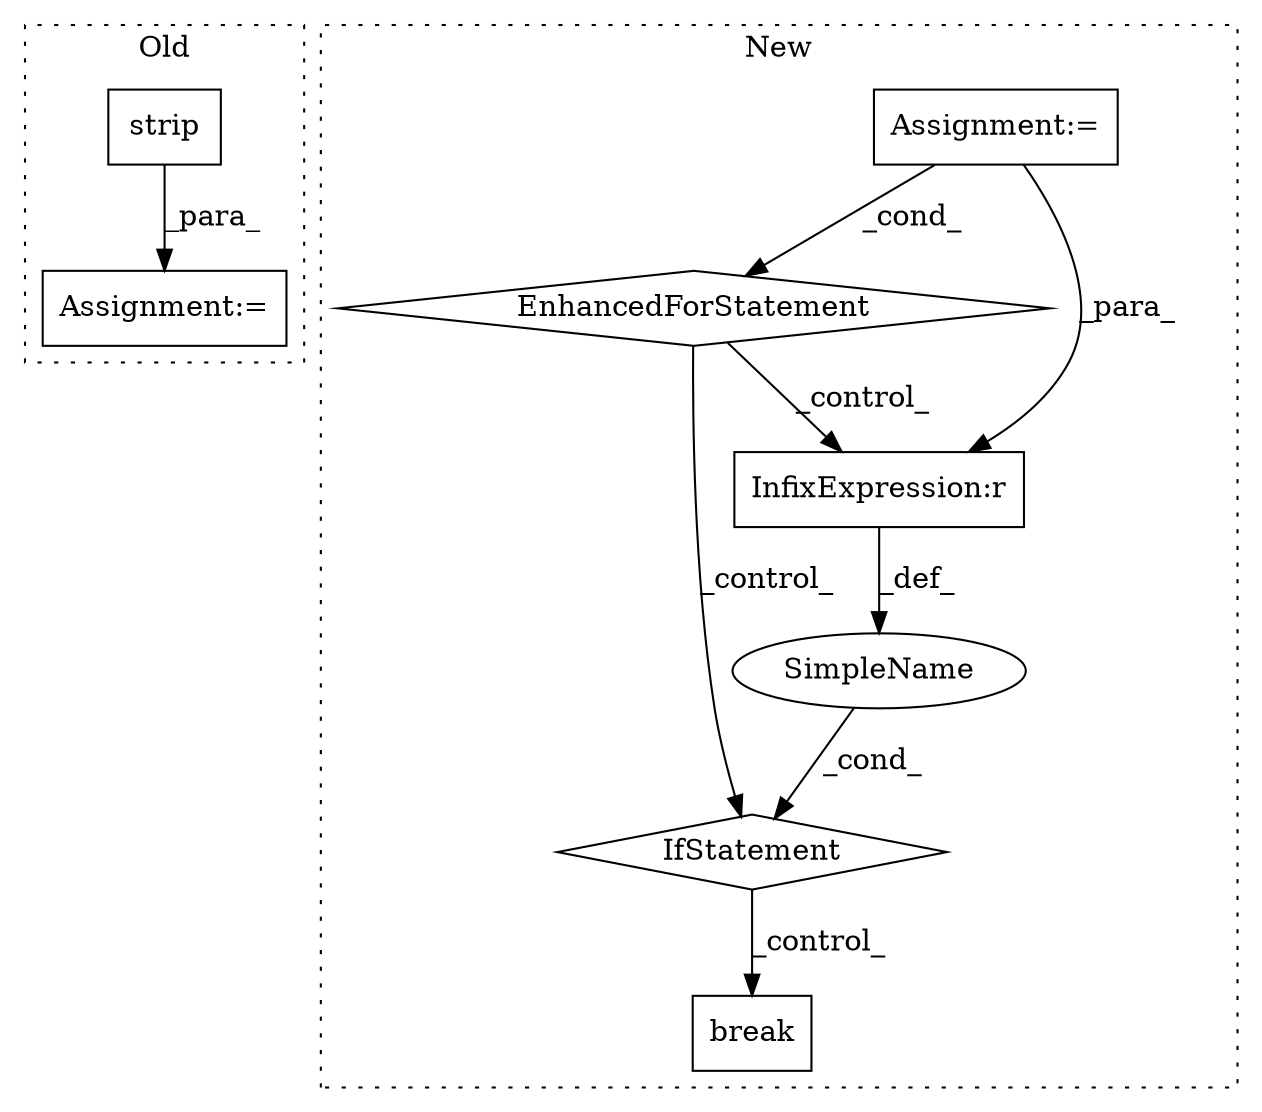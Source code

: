 digraph G {
subgraph cluster0 {
1 [label="strip" a="32" s="6521" l="7" shape="box"];
8 [label="Assignment:=" a="7" s="6512" l="1" shape="box"];
label = "Old";
style="dotted";
}
subgraph cluster1 {
2 [label="break" a="10" s="6776" l="6" shape="box"];
3 [label="IfStatement" a="25" s="6711,6758" l="4,2" shape="diamond"];
4 [label="SimpleName" a="42" s="" l="" shape="ellipse"];
5 [label="Assignment:=" a="7" s="6610,6695" l="65,2" shape="box"];
6 [label="EnhancedForStatement" a="70" s="6610,6695" l="65,2" shape="diamond"];
7 [label="InfixExpression:r" a="27" s="6718" l="4" shape="box"];
label = "New";
style="dotted";
}
1 -> 8 [label="_para_"];
3 -> 2 [label="_control_"];
4 -> 3 [label="_cond_"];
5 -> 6 [label="_cond_"];
5 -> 7 [label="_para_"];
6 -> 3 [label="_control_"];
6 -> 7 [label="_control_"];
7 -> 4 [label="_def_"];
}